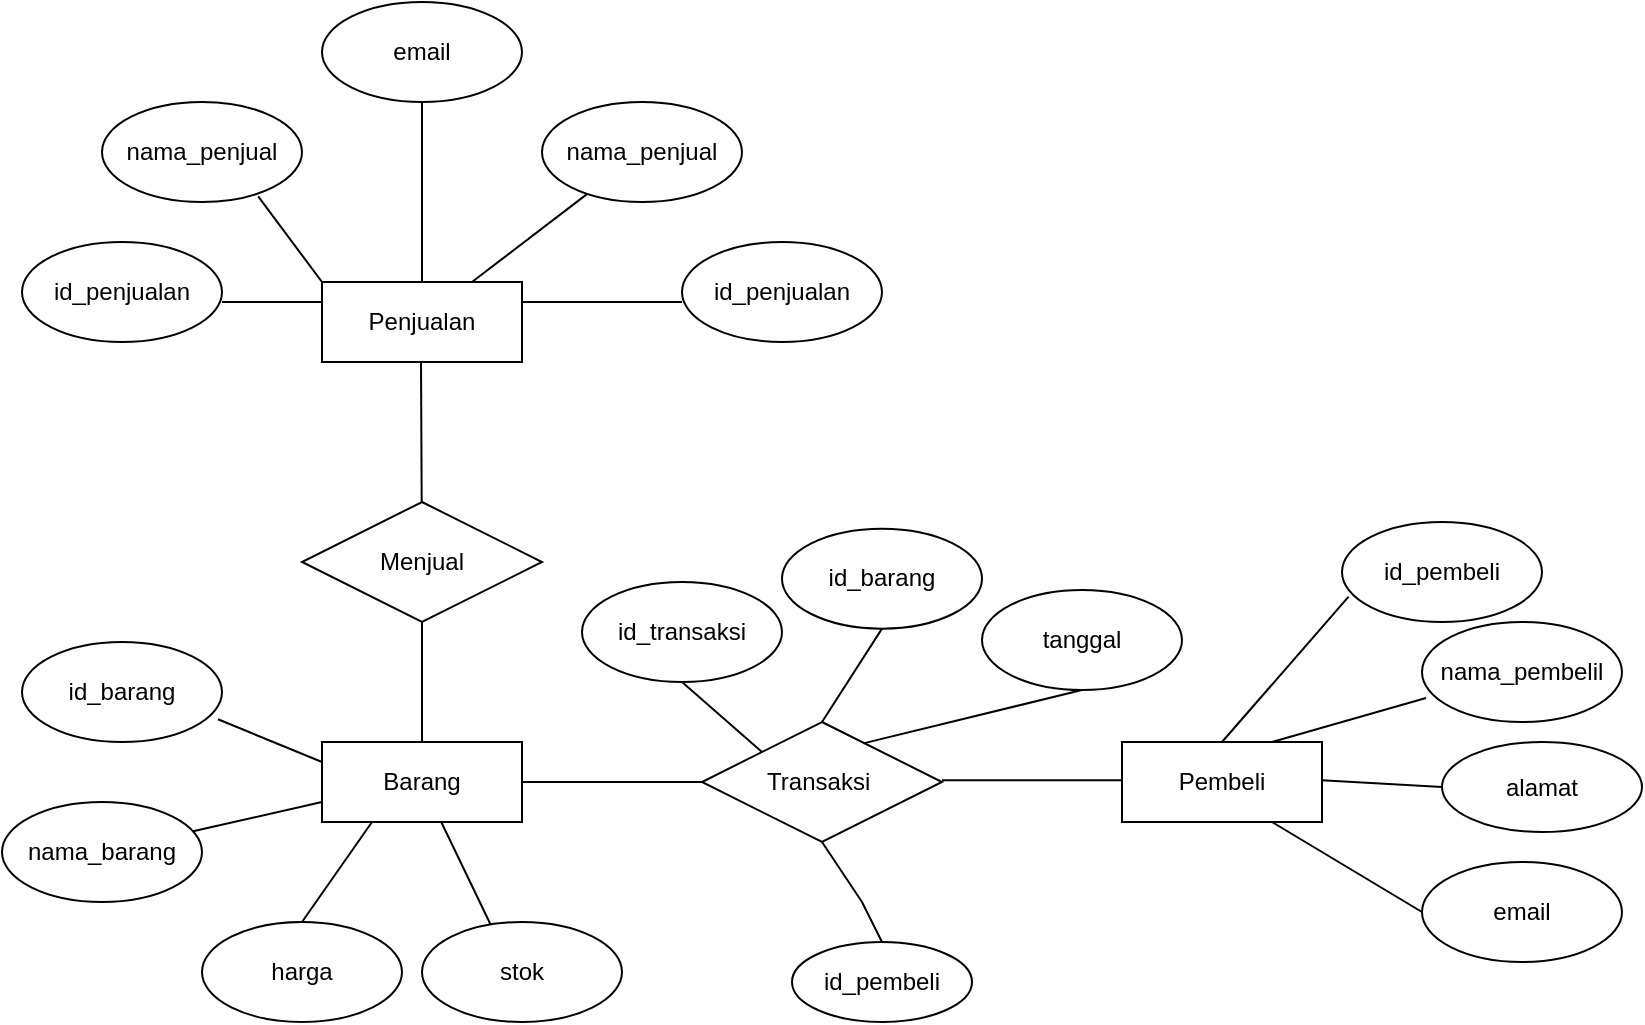 <mxfile version="20.6.0" type="github">
  <diagram id="C4MIaizf-qjDwHlQ6Ev2" name="Halaman-1">
    <mxGraphModel dx="3764" dy="1283" grid="1" gridSize="10" guides="1" tooltips="1" connect="1" arrows="1" fold="1" page="1" pageScale="1" pageWidth="1169" pageHeight="827" math="0" shadow="0">
      <root>
        <mxCell id="0" />
        <mxCell id="1" parent="0" />
        <mxCell id="rWf6ZJCEevyrpwsMUmKh-15" value="Penjualan" style="whiteSpace=wrap;html=1;align=center;" vertex="1" parent="1">
          <mxGeometry x="110" y="210" width="100" height="40" as="geometry" />
        </mxCell>
        <mxCell id="rWf6ZJCEevyrpwsMUmKh-16" value="" style="endArrow=none;html=1;rounded=0;entryX=0;entryY=0;entryDx=0;entryDy=0;exitX=0.781;exitY=0.944;exitDx=0;exitDy=0;exitPerimeter=0;" edge="1" parent="1" source="rWf6ZJCEevyrpwsMUmKh-18" target="rWf6ZJCEevyrpwsMUmKh-15">
          <mxGeometry relative="1" as="geometry">
            <mxPoint x="80" y="170" as="sourcePoint" />
            <mxPoint x="120" y="200" as="targetPoint" />
          </mxGeometry>
        </mxCell>
        <mxCell id="rWf6ZJCEevyrpwsMUmKh-17" value="id_penjualan" style="ellipse;whiteSpace=wrap;html=1;align=center;" vertex="1" parent="1">
          <mxGeometry x="-40" y="190" width="100" height="50" as="geometry" />
        </mxCell>
        <mxCell id="rWf6ZJCEevyrpwsMUmKh-18" value="nama_penjual" style="ellipse;whiteSpace=wrap;html=1;align=center;" vertex="1" parent="1">
          <mxGeometry y="120" width="100" height="50" as="geometry" />
        </mxCell>
        <mxCell id="rWf6ZJCEevyrpwsMUmKh-19" value="" style="endArrow=none;html=1;rounded=0;entryX=0;entryY=0.25;entryDx=0;entryDy=0;" edge="1" parent="1" target="rWf6ZJCEevyrpwsMUmKh-15">
          <mxGeometry relative="1" as="geometry">
            <mxPoint x="60" y="220" as="sourcePoint" />
            <mxPoint x="110" y="220" as="targetPoint" />
          </mxGeometry>
        </mxCell>
        <mxCell id="rWf6ZJCEevyrpwsMUmKh-20" value="" style="endArrow=none;html=1;rounded=0;" edge="1" parent="1" source="rWf6ZJCEevyrpwsMUmKh-21">
          <mxGeometry relative="1" as="geometry">
            <mxPoint x="158" y="120" as="sourcePoint" />
            <mxPoint x="160" y="210" as="targetPoint" />
          </mxGeometry>
        </mxCell>
        <mxCell id="rWf6ZJCEevyrpwsMUmKh-21" value="email" style="ellipse;whiteSpace=wrap;html=1;align=center;" vertex="1" parent="1">
          <mxGeometry x="110" y="70" width="100" height="50" as="geometry" />
        </mxCell>
        <mxCell id="rWf6ZJCEevyrpwsMUmKh-25" value="" style="endArrow=none;html=1;rounded=0;entryX=0.75;entryY=0;entryDx=0;entryDy=0;" edge="1" parent="1" source="rWf6ZJCEevyrpwsMUmKh-26" target="rWf6ZJCEevyrpwsMUmKh-15">
          <mxGeometry relative="1" as="geometry">
            <mxPoint x="260" y="160" as="sourcePoint" />
            <mxPoint x="170" y="220" as="targetPoint" />
          </mxGeometry>
        </mxCell>
        <mxCell id="rWf6ZJCEevyrpwsMUmKh-26" value="nama_penjual" style="ellipse;whiteSpace=wrap;html=1;align=center;" vertex="1" parent="1">
          <mxGeometry x="220" y="120" width="100" height="50" as="geometry" />
        </mxCell>
        <mxCell id="rWf6ZJCEevyrpwsMUmKh-28" value="" style="endArrow=none;html=1;rounded=0;entryX=1;entryY=0.25;entryDx=0;entryDy=0;" edge="1" parent="1" target="rWf6ZJCEevyrpwsMUmKh-15">
          <mxGeometry relative="1" as="geometry">
            <mxPoint x="290" y="220" as="sourcePoint" />
            <mxPoint x="240" y="220" as="targetPoint" />
            <Array as="points" />
          </mxGeometry>
        </mxCell>
        <mxCell id="rWf6ZJCEevyrpwsMUmKh-29" value="id_penjualan" style="ellipse;whiteSpace=wrap;html=1;align=center;" vertex="1" parent="1">
          <mxGeometry x="290" y="190" width="100" height="50" as="geometry" />
        </mxCell>
        <mxCell id="rWf6ZJCEevyrpwsMUmKh-31" value="" style="endArrow=none;html=1;rounded=0;" edge="1" parent="1" target="rWf6ZJCEevyrpwsMUmKh-32">
          <mxGeometry relative="1" as="geometry">
            <mxPoint x="159.5" y="250" as="sourcePoint" />
            <mxPoint x="160" y="320" as="targetPoint" />
          </mxGeometry>
        </mxCell>
        <mxCell id="rWf6ZJCEevyrpwsMUmKh-32" value="Menjual" style="shape=rhombus;perimeter=rhombusPerimeter;whiteSpace=wrap;html=1;align=center;" vertex="1" parent="1">
          <mxGeometry x="100" y="320" width="120" height="60" as="geometry" />
        </mxCell>
        <mxCell id="rWf6ZJCEevyrpwsMUmKh-34" value="Barang" style="whiteSpace=wrap;html=1;align=center;" vertex="1" parent="1">
          <mxGeometry x="110" y="440" width="100" height="40" as="geometry" />
        </mxCell>
        <mxCell id="rWf6ZJCEevyrpwsMUmKh-35" value="" style="endArrow=none;html=1;rounded=0;entryX=0.5;entryY=0;entryDx=0;entryDy=0;" edge="1" parent="1" target="rWf6ZJCEevyrpwsMUmKh-34">
          <mxGeometry relative="1" as="geometry">
            <mxPoint x="160" y="380" as="sourcePoint" />
            <mxPoint x="160" y="430" as="targetPoint" />
          </mxGeometry>
        </mxCell>
        <mxCell id="rWf6ZJCEevyrpwsMUmKh-45" value="" style="endArrow=none;html=1;rounded=0;entryX=0;entryY=0.25;entryDx=0;entryDy=0;exitX=0.98;exitY=0.773;exitDx=0;exitDy=0;exitPerimeter=0;" edge="1" parent="1" source="rWf6ZJCEevyrpwsMUmKh-46" target="rWf6ZJCEevyrpwsMUmKh-34">
          <mxGeometry relative="1" as="geometry">
            <mxPoint x="50" y="420" as="sourcePoint" />
            <mxPoint x="150" y="450" as="targetPoint" />
          </mxGeometry>
        </mxCell>
        <mxCell id="rWf6ZJCEevyrpwsMUmKh-46" value="id_barang" style="ellipse;whiteSpace=wrap;html=1;align=center;" vertex="1" parent="1">
          <mxGeometry x="-40" y="390" width="100" height="50" as="geometry" />
        </mxCell>
        <mxCell id="rWf6ZJCEevyrpwsMUmKh-47" value="nama_barang" style="ellipse;whiteSpace=wrap;html=1;align=center;" vertex="1" parent="1">
          <mxGeometry x="-50" y="470" width="100" height="50" as="geometry" />
        </mxCell>
        <mxCell id="rWf6ZJCEevyrpwsMUmKh-48" value="" style="endArrow=none;html=1;rounded=0;entryX=0;entryY=0.75;entryDx=0;entryDy=0;" edge="1" parent="1" source="rWf6ZJCEevyrpwsMUmKh-47" target="rWf6ZJCEevyrpwsMUmKh-34">
          <mxGeometry relative="1" as="geometry">
            <mxPoint x="68.0" y="438.65" as="sourcePoint" />
            <mxPoint x="120" y="460" as="targetPoint" />
          </mxGeometry>
        </mxCell>
        <mxCell id="rWf6ZJCEevyrpwsMUmKh-51" value="harga" style="ellipse;whiteSpace=wrap;html=1;align=center;" vertex="1" parent="1">
          <mxGeometry x="50" y="530" width="100" height="50" as="geometry" />
        </mxCell>
        <mxCell id="rWf6ZJCEevyrpwsMUmKh-52" value="" style="endArrow=none;html=1;rounded=0;entryX=0.25;entryY=1;entryDx=0;entryDy=0;exitX=0.5;exitY=0;exitDx=0;exitDy=0;" edge="1" parent="1" source="rWf6ZJCEevyrpwsMUmKh-51" target="rWf6ZJCEevyrpwsMUmKh-34">
          <mxGeometry relative="1" as="geometry">
            <mxPoint x="55.518" y="494.655" as="sourcePoint" />
            <mxPoint x="120" y="480" as="targetPoint" />
          </mxGeometry>
        </mxCell>
        <mxCell id="rWf6ZJCEevyrpwsMUmKh-53" value="" style="endArrow=none;html=1;rounded=0;exitX=0.353;exitY=0.067;exitDx=0;exitDy=0;exitPerimeter=0;" edge="1" parent="1" source="rWf6ZJCEevyrpwsMUmKh-54" target="rWf6ZJCEevyrpwsMUmKh-34">
          <mxGeometry relative="1" as="geometry">
            <mxPoint x="190" y="530" as="sourcePoint" />
            <mxPoint x="145" y="490" as="targetPoint" />
            <Array as="points" />
          </mxGeometry>
        </mxCell>
        <mxCell id="rWf6ZJCEevyrpwsMUmKh-54" value="stok" style="ellipse;whiteSpace=wrap;html=1;align=center;" vertex="1" parent="1">
          <mxGeometry x="160" y="530" width="100" height="50" as="geometry" />
        </mxCell>
        <mxCell id="rWf6ZJCEevyrpwsMUmKh-55" value="" style="endArrow=none;html=1;rounded=0;entryX=1;entryY=0.5;entryDx=0;entryDy=0;" edge="1" parent="1" target="rWf6ZJCEevyrpwsMUmKh-34">
          <mxGeometry relative="1" as="geometry">
            <mxPoint x="300" y="460" as="sourcePoint" />
            <mxPoint x="179.625" y="490" as="targetPoint" />
            <Array as="points" />
          </mxGeometry>
        </mxCell>
        <mxCell id="rWf6ZJCEevyrpwsMUmKh-56" value="Transaksi&amp;nbsp;" style="shape=rhombus;perimeter=rhombusPerimeter;whiteSpace=wrap;html=1;align=center;" vertex="1" parent="1">
          <mxGeometry x="300" y="430" width="120" height="60" as="geometry" />
        </mxCell>
        <mxCell id="rWf6ZJCEevyrpwsMUmKh-57" value="" style="endArrow=none;html=1;rounded=0;exitX=0;exitY=0;exitDx=0;exitDy=0;entryX=0.5;entryY=1;entryDx=0;entryDy=0;" edge="1" parent="1" source="rWf6ZJCEevyrpwsMUmKh-56" target="rWf6ZJCEevyrpwsMUmKh-58">
          <mxGeometry relative="1" as="geometry">
            <mxPoint x="340" y="430" as="sourcePoint" />
            <mxPoint x="310" y="400" as="targetPoint" />
            <Array as="points" />
          </mxGeometry>
        </mxCell>
        <mxCell id="rWf6ZJCEevyrpwsMUmKh-58" value="id_transaksi" style="ellipse;whiteSpace=wrap;html=1;align=center;" vertex="1" parent="1">
          <mxGeometry x="240" y="360" width="100" height="50" as="geometry" />
        </mxCell>
        <mxCell id="rWf6ZJCEevyrpwsMUmKh-59" value="" style="endArrow=none;html=1;rounded=0;exitX=0.672;exitY=0.178;exitDx=0;exitDy=0;exitPerimeter=0;entryX=0.5;entryY=1;entryDx=0;entryDy=0;" edge="1" parent="1" source="rWf6ZJCEevyrpwsMUmKh-56" target="rWf6ZJCEevyrpwsMUmKh-60">
          <mxGeometry relative="1" as="geometry">
            <mxPoint x="355.96" y="449.36" as="sourcePoint" />
            <mxPoint x="430" y="410" as="targetPoint" />
            <Array as="points" />
          </mxGeometry>
        </mxCell>
        <mxCell id="rWf6ZJCEevyrpwsMUmKh-60" value="tanggal" style="ellipse;whiteSpace=wrap;html=1;align=center;" vertex="1" parent="1">
          <mxGeometry x="440" y="364" width="100" height="50" as="geometry" />
        </mxCell>
        <mxCell id="rWf6ZJCEevyrpwsMUmKh-61" value="" style="endArrow=none;html=1;rounded=0;entryX=1;entryY=0.5;entryDx=0;entryDy=0;" edge="1" parent="1">
          <mxGeometry relative="1" as="geometry">
            <mxPoint x="510" y="459.17" as="sourcePoint" />
            <mxPoint x="420" y="459.17" as="targetPoint" />
            <Array as="points" />
          </mxGeometry>
        </mxCell>
        <mxCell id="rWf6ZJCEevyrpwsMUmKh-62" value="Pembeli" style="whiteSpace=wrap;html=1;align=center;" vertex="1" parent="1">
          <mxGeometry x="510" y="440" width="100" height="40" as="geometry" />
        </mxCell>
        <mxCell id="rWf6ZJCEevyrpwsMUmKh-63" value="" style="endArrow=none;html=1;rounded=0;entryX=1;entryY=0.5;entryDx=0;entryDy=0;exitX=0;exitY=0.5;exitDx=0;exitDy=0;" edge="1" parent="1" source="rWf6ZJCEevyrpwsMUmKh-64">
          <mxGeometry relative="1" as="geometry">
            <mxPoint x="680" y="459" as="sourcePoint" />
            <mxPoint x="610" y="459.17" as="targetPoint" />
            <Array as="points" />
          </mxGeometry>
        </mxCell>
        <mxCell id="rWf6ZJCEevyrpwsMUmKh-64" value="alamat" style="ellipse;whiteSpace=wrap;html=1;align=center;" vertex="1" parent="1">
          <mxGeometry x="670" y="440" width="100" height="45" as="geometry" />
        </mxCell>
        <mxCell id="rWf6ZJCEevyrpwsMUmKh-65" value="" style="endArrow=none;html=1;rounded=0;entryX=0.75;entryY=0;entryDx=0;entryDy=0;exitX=0.02;exitY=0.76;exitDx=0;exitDy=0;exitPerimeter=0;" edge="1" parent="1" source="rWf6ZJCEevyrpwsMUmKh-67" target="rWf6ZJCEevyrpwsMUmKh-62">
          <mxGeometry relative="1" as="geometry">
            <mxPoint x="660" y="410" as="sourcePoint" />
            <mxPoint x="620" y="469.17" as="targetPoint" />
            <Array as="points" />
          </mxGeometry>
        </mxCell>
        <mxCell id="rWf6ZJCEevyrpwsMUmKh-67" value="nama_pembelil" style="ellipse;whiteSpace=wrap;html=1;align=center;" vertex="1" parent="1">
          <mxGeometry x="660" y="380" width="100" height="50" as="geometry" />
        </mxCell>
        <mxCell id="rWf6ZJCEevyrpwsMUmKh-68" value="" style="endArrow=none;html=1;rounded=0;entryX=0.5;entryY=0;entryDx=0;entryDy=0;exitX=0.033;exitY=0.747;exitDx=0;exitDy=0;exitPerimeter=0;" edge="1" parent="1" source="rWf6ZJCEevyrpwsMUmKh-69" target="rWf6ZJCEevyrpwsMUmKh-62">
          <mxGeometry relative="1" as="geometry">
            <mxPoint x="620" y="380" as="sourcePoint" />
            <mxPoint x="595" y="450" as="targetPoint" />
            <Array as="points" />
          </mxGeometry>
        </mxCell>
        <mxCell id="rWf6ZJCEevyrpwsMUmKh-69" value="id_pembeli" style="ellipse;whiteSpace=wrap;html=1;align=center;" vertex="1" parent="1">
          <mxGeometry x="620" y="330" width="100" height="50" as="geometry" />
        </mxCell>
        <mxCell id="rWf6ZJCEevyrpwsMUmKh-71" value="" style="endArrow=none;html=1;rounded=0;entryX=0.75;entryY=1;entryDx=0;entryDy=0;exitX=0;exitY=0.5;exitDx=0;exitDy=0;" edge="1" parent="1" source="rWf6ZJCEevyrpwsMUmKh-72" target="rWf6ZJCEevyrpwsMUmKh-62">
          <mxGeometry relative="1" as="geometry">
            <mxPoint x="680" y="530" as="sourcePoint" />
            <mxPoint x="620" y="469.17" as="targetPoint" />
            <Array as="points" />
          </mxGeometry>
        </mxCell>
        <mxCell id="rWf6ZJCEevyrpwsMUmKh-72" value="email" style="ellipse;whiteSpace=wrap;html=1;align=center;" vertex="1" parent="1">
          <mxGeometry x="660" y="500" width="100" height="50" as="geometry" />
        </mxCell>
        <mxCell id="rWf6ZJCEevyrpwsMUmKh-73" value="" style="endArrow=none;html=1;rounded=0;exitX=0.5;exitY=0;exitDx=0;exitDy=0;entryX=0.5;entryY=1;entryDx=0;entryDy=0;" edge="1" parent="1" target="rWf6ZJCEevyrpwsMUmKh-74" source="rWf6ZJCEevyrpwsMUmKh-56">
          <mxGeometry relative="1" as="geometry">
            <mxPoint x="280.64" y="410.0" as="sourcePoint" />
            <mxPoint x="330" y="379.32" as="targetPoint" />
            <Array as="points" />
          </mxGeometry>
        </mxCell>
        <mxCell id="rWf6ZJCEevyrpwsMUmKh-74" value="id_barang" style="ellipse;whiteSpace=wrap;html=1;align=center;" vertex="1" parent="1">
          <mxGeometry x="340" y="333.32" width="100" height="50" as="geometry" />
        </mxCell>
        <mxCell id="rWf6ZJCEevyrpwsMUmKh-76" value="id_pembeli" style="ellipse;whiteSpace=wrap;html=1;align=center;" vertex="1" parent="1">
          <mxGeometry x="345" y="540" width="90" height="40" as="geometry" />
        </mxCell>
        <mxCell id="rWf6ZJCEevyrpwsMUmKh-78" value="" style="endArrow=none;html=1;rounded=0;exitX=0.5;exitY=1;exitDx=0;exitDy=0;entryX=0.5;entryY=0;entryDx=0;entryDy=0;" edge="1" parent="1" source="rWf6ZJCEevyrpwsMUmKh-56" target="rWf6ZJCEevyrpwsMUmKh-76">
          <mxGeometry relative="1" as="geometry">
            <mxPoint x="390.64" y="450.68" as="sourcePoint" />
            <mxPoint x="500" y="424" as="targetPoint" />
            <Array as="points">
              <mxPoint x="380" y="520" />
            </Array>
          </mxGeometry>
        </mxCell>
      </root>
    </mxGraphModel>
  </diagram>
</mxfile>

